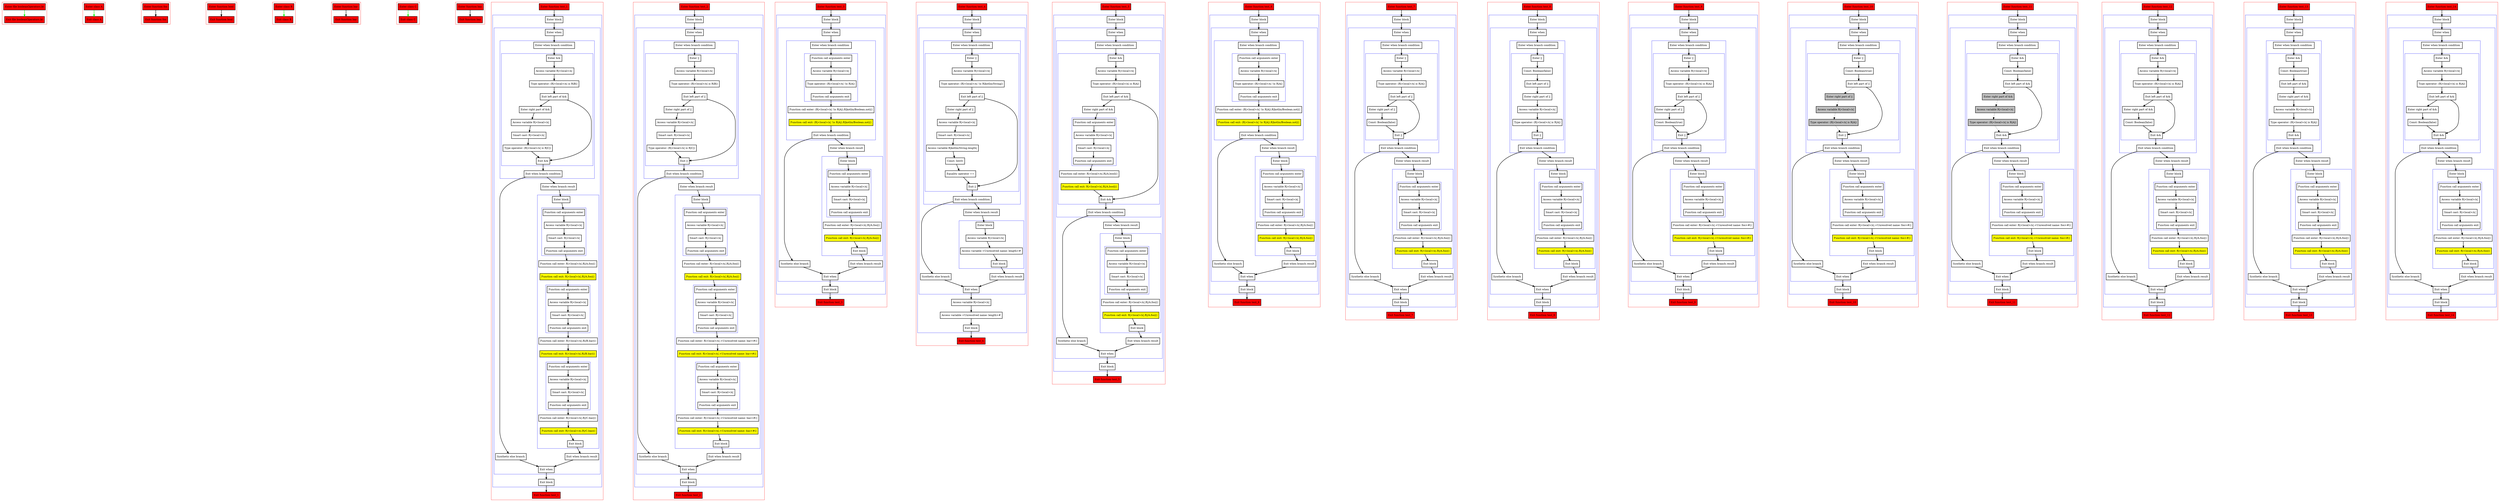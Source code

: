 digraph booleanOperators_kt {
    graph [nodesep=3]
    node [shape=box penwidth=2]
    edge [penwidth=2]

    subgraph cluster_0 {
        color=red
        0 [label="Enter file booleanOperators.kt" style="filled" fillcolor=red];
        1 [label="Exit file booleanOperators.kt" style="filled" fillcolor=red];
    }
    0 -> {1} [color=green];

    subgraph cluster_1 {
        color=red
        2 [label="Enter class A" style="filled" fillcolor=red];
        3 [label="Exit class A" style="filled" fillcolor=red];
    }
    2 -> {3} [color=green];

    subgraph cluster_2 {
        color=red
        4 [label="Enter function foo" style="filled" fillcolor=red];
        5 [label="Exit function foo" style="filled" fillcolor=red];
    }
    4 -> {5};

    subgraph cluster_3 {
        color=red
        6 [label="Enter function bool" style="filled" fillcolor=red];
        7 [label="Exit function bool" style="filled" fillcolor=red];
    }
    6 -> {7};

    subgraph cluster_4 {
        color=red
        8 [label="Enter class B" style="filled" fillcolor=red];
        9 [label="Exit class B" style="filled" fillcolor=red];
    }
    8 -> {9} [color=green];

    subgraph cluster_5 {
        color=red
        10 [label="Enter function bar" style="filled" fillcolor=red];
        11 [label="Exit function bar" style="filled" fillcolor=red];
    }
    10 -> {11};

    subgraph cluster_6 {
        color=red
        12 [label="Enter class C" style="filled" fillcolor=red];
        13 [label="Exit class C" style="filled" fillcolor=red];
    }
    12 -> {13} [color=green];

    subgraph cluster_7 {
        color=red
        14 [label="Enter function baz" style="filled" fillcolor=red];
        15 [label="Exit function baz" style="filled" fillcolor=red];
    }
    14 -> {15};

    subgraph cluster_8 {
        color=red
        16 [label="Enter function test_1" style="filled" fillcolor=red];
        subgraph cluster_9 {
            color=blue
            17 [label="Enter block"];
            subgraph cluster_10 {
                color=blue
                18 [label="Enter when"];
                subgraph cluster_11 {
                    color=blue
                    19 [label="Enter when branch condition "];
                    subgraph cluster_12 {
                        color=blue
                        20 [label="Enter &&"];
                        21 [label="Access variable R|<local>/x|"];
                        22 [label="Type operator: (R|<local>/x| is R|B|)"];
                        23 [label="Exit left part of &&"];
                        24 [label="Enter right part of &&"];
                        25 [label="Access variable R|<local>/x|"];
                        26 [label="Smart cast: R|<local>/x|"];
                        27 [label="Type operator: (R|<local>/x| is R|C|)"];
                        28 [label="Exit &&"];
                    }
                    29 [label="Exit when branch condition"];
                }
                30 [label="Synthetic else branch"];
                31 [label="Enter when branch result"];
                subgraph cluster_13 {
                    color=blue
                    32 [label="Enter block"];
                    subgraph cluster_14 {
                        color=blue
                        33 [label="Function call arguments enter"];
                        34 [label="Access variable R|<local>/x|"];
                        35 [label="Smart cast: R|<local>/x|"];
                        36 [label="Function call arguments exit"];
                    }
                    37 [label="Function call enter: R|<local>/x|.R|/A.foo|()"];
                    38 [label="Function call exit: R|<local>/x|.R|/A.foo|()" style="filled" fillcolor=yellow];
                    subgraph cluster_15 {
                        color=blue
                        39 [label="Function call arguments enter"];
                        40 [label="Access variable R|<local>/x|"];
                        41 [label="Smart cast: R|<local>/x|"];
                        42 [label="Function call arguments exit"];
                    }
                    43 [label="Function call enter: R|<local>/x|.R|/B.bar|()"];
                    44 [label="Function call exit: R|<local>/x|.R|/B.bar|()" style="filled" fillcolor=yellow];
                    subgraph cluster_16 {
                        color=blue
                        45 [label="Function call arguments enter"];
                        46 [label="Access variable R|<local>/x|"];
                        47 [label="Smart cast: R|<local>/x|"];
                        48 [label="Function call arguments exit"];
                    }
                    49 [label="Function call enter: R|<local>/x|.R|/C.baz|()"];
                    50 [label="Function call exit: R|<local>/x|.R|/C.baz|()" style="filled" fillcolor=yellow];
                    51 [label="Exit block"];
                }
                52 [label="Exit when branch result"];
                53 [label="Exit when"];
            }
            54 [label="Exit block"];
        }
        55 [label="Exit function test_1" style="filled" fillcolor=red];
    }
    16 -> {17};
    17 -> {18};
    18 -> {19};
    19 -> {20};
    20 -> {21};
    21 -> {22};
    22 -> {23};
    23 -> {24 28};
    24 -> {25};
    25 -> {26};
    26 -> {27};
    27 -> {28};
    28 -> {29};
    29 -> {30 31};
    30 -> {53};
    31 -> {32};
    32 -> {33};
    33 -> {34};
    34 -> {35};
    35 -> {36};
    36 -> {37};
    37 -> {38};
    38 -> {39};
    39 -> {40};
    40 -> {41};
    41 -> {42};
    42 -> {43};
    43 -> {44};
    44 -> {45};
    45 -> {46};
    46 -> {47};
    47 -> {48};
    48 -> {49};
    49 -> {50};
    50 -> {51};
    51 -> {52};
    52 -> {53};
    53 -> {54};
    54 -> {55};

    subgraph cluster_17 {
        color=red
        56 [label="Enter function test_2" style="filled" fillcolor=red];
        subgraph cluster_18 {
            color=blue
            57 [label="Enter block"];
            subgraph cluster_19 {
                color=blue
                58 [label="Enter when"];
                subgraph cluster_20 {
                    color=blue
                    59 [label="Enter when branch condition "];
                    subgraph cluster_21 {
                        color=blue
                        60 [label="Enter ||"];
                        61 [label="Access variable R|<local>/x|"];
                        62 [label="Type operator: (R|<local>/x| is R|B|)"];
                        63 [label="Exit left part of ||"];
                        64 [label="Enter right part of ||"];
                        65 [label="Access variable R|<local>/x|"];
                        66 [label="Smart cast: R|<local>/x|"];
                        67 [label="Type operator: (R|<local>/x| is R|C|)"];
                        68 [label="Exit ||"];
                    }
                    69 [label="Exit when branch condition"];
                }
                70 [label="Synthetic else branch"];
                71 [label="Enter when branch result"];
                subgraph cluster_22 {
                    color=blue
                    72 [label="Enter block"];
                    subgraph cluster_23 {
                        color=blue
                        73 [label="Function call arguments enter"];
                        74 [label="Access variable R|<local>/x|"];
                        75 [label="Smart cast: R|<local>/x|"];
                        76 [label="Function call arguments exit"];
                    }
                    77 [label="Function call enter: R|<local>/x|.R|/A.foo|()"];
                    78 [label="Function call exit: R|<local>/x|.R|/A.foo|()" style="filled" fillcolor=yellow];
                    subgraph cluster_24 {
                        color=blue
                        79 [label="Function call arguments enter"];
                        80 [label="Access variable R|<local>/x|"];
                        81 [label="Smart cast: R|<local>/x|"];
                        82 [label="Function call arguments exit"];
                    }
                    83 [label="Function call enter: R|<local>/x|.<Unresolved name: bar>#()"];
                    84 [label="Function call exit: R|<local>/x|.<Unresolved name: bar>#()" style="filled" fillcolor=yellow];
                    subgraph cluster_25 {
                        color=blue
                        85 [label="Function call arguments enter"];
                        86 [label="Access variable R|<local>/x|"];
                        87 [label="Smart cast: R|<local>/x|"];
                        88 [label="Function call arguments exit"];
                    }
                    89 [label="Function call enter: R|<local>/x|.<Unresolved name: baz>#()"];
                    90 [label="Function call exit: R|<local>/x|.<Unresolved name: baz>#()" style="filled" fillcolor=yellow];
                    91 [label="Exit block"];
                }
                92 [label="Exit when branch result"];
                93 [label="Exit when"];
            }
            94 [label="Exit block"];
        }
        95 [label="Exit function test_2" style="filled" fillcolor=red];
    }
    56 -> {57};
    57 -> {58};
    58 -> {59};
    59 -> {60};
    60 -> {61};
    61 -> {62};
    62 -> {63};
    63 -> {64 68};
    64 -> {65};
    65 -> {66};
    66 -> {67};
    67 -> {68};
    68 -> {69};
    69 -> {70 71};
    70 -> {93};
    71 -> {72};
    72 -> {73};
    73 -> {74};
    74 -> {75};
    75 -> {76};
    76 -> {77};
    77 -> {78};
    78 -> {79};
    79 -> {80};
    80 -> {81};
    81 -> {82};
    82 -> {83};
    83 -> {84};
    84 -> {85};
    85 -> {86};
    86 -> {87};
    87 -> {88};
    88 -> {89};
    89 -> {90};
    90 -> {91};
    91 -> {92};
    92 -> {93};
    93 -> {94};
    94 -> {95};

    subgraph cluster_26 {
        color=red
        96 [label="Enter function test_3" style="filled" fillcolor=red];
        subgraph cluster_27 {
            color=blue
            97 [label="Enter block"];
            subgraph cluster_28 {
                color=blue
                98 [label="Enter when"];
                subgraph cluster_29 {
                    color=blue
                    99 [label="Enter when branch condition "];
                    subgraph cluster_30 {
                        color=blue
                        100 [label="Function call arguments enter"];
                        101 [label="Access variable R|<local>/x|"];
                        102 [label="Type operator: (R|<local>/x| !is R|A|)"];
                        103 [label="Function call arguments exit"];
                    }
                    104 [label="Function call enter: (R|<local>/x| !is R|A|).R|kotlin/Boolean.not|()"];
                    105 [label="Function call exit: (R|<local>/x| !is R|A|).R|kotlin/Boolean.not|()" style="filled" fillcolor=yellow];
                    106 [label="Exit when branch condition"];
                }
                107 [label="Synthetic else branch"];
                108 [label="Enter when branch result"];
                subgraph cluster_31 {
                    color=blue
                    109 [label="Enter block"];
                    subgraph cluster_32 {
                        color=blue
                        110 [label="Function call arguments enter"];
                        111 [label="Access variable R|<local>/x|"];
                        112 [label="Smart cast: R|<local>/x|"];
                        113 [label="Function call arguments exit"];
                    }
                    114 [label="Function call enter: R|<local>/x|.R|/A.foo|()"];
                    115 [label="Function call exit: R|<local>/x|.R|/A.foo|()" style="filled" fillcolor=yellow];
                    116 [label="Exit block"];
                }
                117 [label="Exit when branch result"];
                118 [label="Exit when"];
            }
            119 [label="Exit block"];
        }
        120 [label="Exit function test_3" style="filled" fillcolor=red];
    }
    96 -> {97};
    97 -> {98};
    98 -> {99};
    99 -> {100};
    100 -> {101};
    101 -> {102};
    102 -> {103};
    103 -> {104};
    104 -> {105};
    105 -> {106};
    106 -> {107 108};
    107 -> {118};
    108 -> {109};
    109 -> {110};
    110 -> {111};
    111 -> {112};
    112 -> {113};
    113 -> {114};
    114 -> {115};
    115 -> {116};
    116 -> {117};
    117 -> {118};
    118 -> {119};
    119 -> {120};

    subgraph cluster_33 {
        color=red
        121 [label="Enter function test_4" style="filled" fillcolor=red];
        subgraph cluster_34 {
            color=blue
            122 [label="Enter block"];
            subgraph cluster_35 {
                color=blue
                123 [label="Enter when"];
                subgraph cluster_36 {
                    color=blue
                    124 [label="Enter when branch condition "];
                    subgraph cluster_37 {
                        color=blue
                        125 [label="Enter ||"];
                        126 [label="Access variable R|<local>/x|"];
                        127 [label="Type operator: (R|<local>/x| !is R|kotlin/String|)"];
                        128 [label="Exit left part of ||"];
                        129 [label="Enter right part of ||"];
                        130 [label="Access variable R|<local>/x|"];
                        131 [label="Smart cast: R|<local>/x|"];
                        132 [label="Access variable R|kotlin/String.length|"];
                        133 [label="Const: Int(0)"];
                        134 [label="Equality operator =="];
                        135 [label="Exit ||"];
                    }
                    136 [label="Exit when branch condition"];
                }
                137 [label="Synthetic else branch"];
                138 [label="Enter when branch result"];
                subgraph cluster_38 {
                    color=blue
                    139 [label="Enter block"];
                    140 [label="Access variable R|<local>/x|"];
                    141 [label="Access variable <Unresolved name: length>#"];
                    142 [label="Exit block"];
                }
                143 [label="Exit when branch result"];
                144 [label="Exit when"];
            }
            145 [label="Access variable R|<local>/x|"];
            146 [label="Access variable <Unresolved name: length>#"];
            147 [label="Exit block"];
        }
        148 [label="Exit function test_4" style="filled" fillcolor=red];
    }
    121 -> {122};
    122 -> {123};
    123 -> {124};
    124 -> {125};
    125 -> {126};
    126 -> {127};
    127 -> {128};
    128 -> {129 135};
    129 -> {130};
    130 -> {131};
    131 -> {132};
    132 -> {133};
    133 -> {134};
    134 -> {135};
    135 -> {136};
    136 -> {137 138};
    137 -> {144};
    138 -> {139};
    139 -> {140};
    140 -> {141};
    141 -> {142};
    142 -> {143};
    143 -> {144};
    144 -> {145};
    145 -> {146};
    146 -> {147};
    147 -> {148};

    subgraph cluster_39 {
        color=red
        149 [label="Enter function test_5" style="filled" fillcolor=red];
        subgraph cluster_40 {
            color=blue
            150 [label="Enter block"];
            subgraph cluster_41 {
                color=blue
                151 [label="Enter when"];
                subgraph cluster_42 {
                    color=blue
                    152 [label="Enter when branch condition "];
                    subgraph cluster_43 {
                        color=blue
                        153 [label="Enter &&"];
                        154 [label="Access variable R|<local>/x|"];
                        155 [label="Type operator: (R|<local>/x| is R|A|)"];
                        156 [label="Exit left part of &&"];
                        157 [label="Enter right part of &&"];
                        subgraph cluster_44 {
                            color=blue
                            158 [label="Function call arguments enter"];
                            159 [label="Access variable R|<local>/x|"];
                            160 [label="Smart cast: R|<local>/x|"];
                            161 [label="Function call arguments exit"];
                        }
                        162 [label="Function call enter: R|<local>/x|.R|/A.bool|()"];
                        163 [label="Function call exit: R|<local>/x|.R|/A.bool|()" style="filled" fillcolor=yellow];
                        164 [label="Exit &&"];
                    }
                    165 [label="Exit when branch condition"];
                }
                166 [label="Synthetic else branch"];
                167 [label="Enter when branch result"];
                subgraph cluster_45 {
                    color=blue
                    168 [label="Enter block"];
                    subgraph cluster_46 {
                        color=blue
                        169 [label="Function call arguments enter"];
                        170 [label="Access variable R|<local>/x|"];
                        171 [label="Smart cast: R|<local>/x|"];
                        172 [label="Function call arguments exit"];
                    }
                    173 [label="Function call enter: R|<local>/x|.R|/A.foo|()"];
                    174 [label="Function call exit: R|<local>/x|.R|/A.foo|()" style="filled" fillcolor=yellow];
                    175 [label="Exit block"];
                }
                176 [label="Exit when branch result"];
                177 [label="Exit when"];
            }
            178 [label="Exit block"];
        }
        179 [label="Exit function test_5" style="filled" fillcolor=red];
    }
    149 -> {150};
    150 -> {151};
    151 -> {152};
    152 -> {153};
    153 -> {154};
    154 -> {155};
    155 -> {156};
    156 -> {157 164};
    157 -> {158};
    158 -> {159};
    159 -> {160};
    160 -> {161};
    161 -> {162};
    162 -> {163};
    163 -> {164};
    164 -> {165};
    165 -> {166 167};
    166 -> {177};
    167 -> {168};
    168 -> {169};
    169 -> {170};
    170 -> {171};
    171 -> {172};
    172 -> {173};
    173 -> {174};
    174 -> {175};
    175 -> {176};
    176 -> {177};
    177 -> {178};
    178 -> {179};

    subgraph cluster_47 {
        color=red
        180 [label="Enter function test_6" style="filled" fillcolor=red];
        subgraph cluster_48 {
            color=blue
            181 [label="Enter block"];
            subgraph cluster_49 {
                color=blue
                182 [label="Enter when"];
                subgraph cluster_50 {
                    color=blue
                    183 [label="Enter when branch condition "];
                    subgraph cluster_51 {
                        color=blue
                        184 [label="Function call arguments enter"];
                        185 [label="Access variable R|<local>/x|"];
                        186 [label="Type operator: (R|<local>/x| !is R|A|)"];
                        187 [label="Function call arguments exit"];
                    }
                    188 [label="Function call enter: (R|<local>/x| !is R|A|).R|kotlin/Boolean.not|()"];
                    189 [label="Function call exit: (R|<local>/x| !is R|A|).R|kotlin/Boolean.not|()" style="filled" fillcolor=yellow];
                    190 [label="Exit when branch condition"];
                }
                191 [label="Synthetic else branch"];
                192 [label="Enter when branch result"];
                subgraph cluster_52 {
                    color=blue
                    193 [label="Enter block"];
                    subgraph cluster_53 {
                        color=blue
                        194 [label="Function call arguments enter"];
                        195 [label="Access variable R|<local>/x|"];
                        196 [label="Smart cast: R|<local>/x|"];
                        197 [label="Function call arguments exit"];
                    }
                    198 [label="Function call enter: R|<local>/x|.R|/A.foo|()"];
                    199 [label="Function call exit: R|<local>/x|.R|/A.foo|()" style="filled" fillcolor=yellow];
                    200 [label="Exit block"];
                }
                201 [label="Exit when branch result"];
                202 [label="Exit when"];
            }
            203 [label="Exit block"];
        }
        204 [label="Exit function test_6" style="filled" fillcolor=red];
    }
    180 -> {181};
    181 -> {182};
    182 -> {183};
    183 -> {184};
    184 -> {185};
    185 -> {186};
    186 -> {187};
    187 -> {188};
    188 -> {189};
    189 -> {190};
    190 -> {191 192};
    191 -> {202};
    192 -> {193};
    193 -> {194};
    194 -> {195};
    195 -> {196};
    196 -> {197};
    197 -> {198};
    198 -> {199};
    199 -> {200};
    200 -> {201};
    201 -> {202};
    202 -> {203};
    203 -> {204};

    subgraph cluster_54 {
        color=red
        205 [label="Enter function test_7" style="filled" fillcolor=red];
        subgraph cluster_55 {
            color=blue
            206 [label="Enter block"];
            subgraph cluster_56 {
                color=blue
                207 [label="Enter when"];
                subgraph cluster_57 {
                    color=blue
                    208 [label="Enter when branch condition "];
                    subgraph cluster_58 {
                        color=blue
                        209 [label="Enter ||"];
                        210 [label="Access variable R|<local>/x|"];
                        211 [label="Type operator: (R|<local>/x| is R|A|)"];
                        212 [label="Exit left part of ||"];
                        213 [label="Enter right part of ||"];
                        214 [label="Const: Boolean(false)"];
                        215 [label="Exit ||"];
                    }
                    216 [label="Exit when branch condition"];
                }
                217 [label="Synthetic else branch"];
                218 [label="Enter when branch result"];
                subgraph cluster_59 {
                    color=blue
                    219 [label="Enter block"];
                    subgraph cluster_60 {
                        color=blue
                        220 [label="Function call arguments enter"];
                        221 [label="Access variable R|<local>/x|"];
                        222 [label="Smart cast: R|<local>/x|"];
                        223 [label="Function call arguments exit"];
                    }
                    224 [label="Function call enter: R|<local>/x|.R|/A.foo|()"];
                    225 [label="Function call exit: R|<local>/x|.R|/A.foo|()" style="filled" fillcolor=yellow];
                    226 [label="Exit block"];
                }
                227 [label="Exit when branch result"];
                228 [label="Exit when"];
            }
            229 [label="Exit block"];
        }
        230 [label="Exit function test_7" style="filled" fillcolor=red];
    }
    205 -> {206};
    206 -> {207};
    207 -> {208};
    208 -> {209};
    209 -> {210};
    210 -> {211};
    211 -> {212};
    212 -> {213 215};
    213 -> {214};
    214 -> {215};
    215 -> {216};
    216 -> {217 218};
    217 -> {228};
    218 -> {219};
    219 -> {220};
    220 -> {221};
    221 -> {222};
    222 -> {223};
    223 -> {224};
    224 -> {225};
    225 -> {226};
    226 -> {227};
    227 -> {228};
    228 -> {229};
    229 -> {230};

    subgraph cluster_61 {
        color=red
        231 [label="Enter function test_8" style="filled" fillcolor=red];
        subgraph cluster_62 {
            color=blue
            232 [label="Enter block"];
            subgraph cluster_63 {
                color=blue
                233 [label="Enter when"];
                subgraph cluster_64 {
                    color=blue
                    234 [label="Enter when branch condition "];
                    subgraph cluster_65 {
                        color=blue
                        235 [label="Enter ||"];
                        236 [label="Const: Boolean(false)"];
                        237 [label="Exit left part of ||"];
                        238 [label="Enter right part of ||"];
                        239 [label="Access variable R|<local>/x|"];
                        240 [label="Type operator: (R|<local>/x| is R|A|)"];
                        241 [label="Exit ||"];
                    }
                    242 [label="Exit when branch condition"];
                }
                243 [label="Synthetic else branch"];
                244 [label="Enter when branch result"];
                subgraph cluster_66 {
                    color=blue
                    245 [label="Enter block"];
                    subgraph cluster_67 {
                        color=blue
                        246 [label="Function call arguments enter"];
                        247 [label="Access variable R|<local>/x|"];
                        248 [label="Smart cast: R|<local>/x|"];
                        249 [label="Function call arguments exit"];
                    }
                    250 [label="Function call enter: R|<local>/x|.R|/A.foo|()"];
                    251 [label="Function call exit: R|<local>/x|.R|/A.foo|()" style="filled" fillcolor=yellow];
                    252 [label="Exit block"];
                }
                253 [label="Exit when branch result"];
                254 [label="Exit when"];
            }
            255 [label="Exit block"];
        }
        256 [label="Exit function test_8" style="filled" fillcolor=red];
    }
    231 -> {232};
    232 -> {233};
    233 -> {234};
    234 -> {235};
    235 -> {236};
    236 -> {237};
    237 -> {238};
    238 -> {239};
    239 -> {240};
    240 -> {241};
    241 -> {242};
    242 -> {243 244};
    243 -> {254};
    244 -> {245};
    245 -> {246};
    246 -> {247};
    247 -> {248};
    248 -> {249};
    249 -> {250};
    250 -> {251};
    251 -> {252};
    252 -> {253};
    253 -> {254};
    254 -> {255};
    255 -> {256};

    subgraph cluster_68 {
        color=red
        257 [label="Enter function test_9" style="filled" fillcolor=red];
        subgraph cluster_69 {
            color=blue
            258 [label="Enter block"];
            subgraph cluster_70 {
                color=blue
                259 [label="Enter when"];
                subgraph cluster_71 {
                    color=blue
                    260 [label="Enter when branch condition "];
                    subgraph cluster_72 {
                        color=blue
                        261 [label="Enter ||"];
                        262 [label="Access variable R|<local>/x|"];
                        263 [label="Type operator: (R|<local>/x| is R|A|)"];
                        264 [label="Exit left part of ||"];
                        265 [label="Enter right part of ||"];
                        266 [label="Const: Boolean(true)"];
                        267 [label="Exit ||"];
                    }
                    268 [label="Exit when branch condition"];
                }
                269 [label="Synthetic else branch"];
                270 [label="Enter when branch result"];
                subgraph cluster_73 {
                    color=blue
                    271 [label="Enter block"];
                    subgraph cluster_74 {
                        color=blue
                        272 [label="Function call arguments enter"];
                        273 [label="Access variable R|<local>/x|"];
                        274 [label="Function call arguments exit"];
                    }
                    275 [label="Function call enter: R|<local>/x|.<Unresolved name: foo>#()"];
                    276 [label="Function call exit: R|<local>/x|.<Unresolved name: foo>#()" style="filled" fillcolor=yellow];
                    277 [label="Exit block"];
                }
                278 [label="Exit when branch result"];
                279 [label="Exit when"];
            }
            280 [label="Exit block"];
        }
        281 [label="Exit function test_9" style="filled" fillcolor=red];
    }
    257 -> {258};
    258 -> {259};
    259 -> {260};
    260 -> {261};
    261 -> {262};
    262 -> {263};
    263 -> {264};
    264 -> {265 267};
    265 -> {266};
    266 -> {267};
    267 -> {268};
    268 -> {269 270};
    269 -> {279};
    270 -> {271};
    271 -> {272};
    272 -> {273};
    273 -> {274};
    274 -> {275};
    275 -> {276};
    276 -> {277};
    277 -> {278};
    278 -> {279};
    279 -> {280};
    280 -> {281};

    subgraph cluster_75 {
        color=red
        282 [label="Enter function test_10" style="filled" fillcolor=red];
        subgraph cluster_76 {
            color=blue
            283 [label="Enter block"];
            subgraph cluster_77 {
                color=blue
                284 [label="Enter when"];
                subgraph cluster_78 {
                    color=blue
                    285 [label="Enter when branch condition "];
                    subgraph cluster_79 {
                        color=blue
                        286 [label="Enter ||"];
                        287 [label="Const: Boolean(true)"];
                        288 [label="Exit left part of ||"];
                        289 [label="Enter right part of ||" style="filled" fillcolor=gray];
                        290 [label="Access variable R|<local>/x|" style="filled" fillcolor=gray];
                        291 [label="Type operator: (R|<local>/x| is R|A|)" style="filled" fillcolor=gray];
                        292 [label="Exit ||"];
                    }
                    293 [label="Exit when branch condition"];
                }
                294 [label="Synthetic else branch"];
                295 [label="Enter when branch result"];
                subgraph cluster_80 {
                    color=blue
                    296 [label="Enter block"];
                    subgraph cluster_81 {
                        color=blue
                        297 [label="Function call arguments enter"];
                        298 [label="Access variable R|<local>/x|"];
                        299 [label="Function call arguments exit"];
                    }
                    300 [label="Function call enter: R|<local>/x|.<Unresolved name: foo>#()"];
                    301 [label="Function call exit: R|<local>/x|.<Unresolved name: foo>#()" style="filled" fillcolor=yellow];
                    302 [label="Exit block"];
                }
                303 [label="Exit when branch result"];
                304 [label="Exit when"];
            }
            305 [label="Exit block"];
        }
        306 [label="Exit function test_10" style="filled" fillcolor=red];
    }
    282 -> {283};
    283 -> {284};
    284 -> {285};
    285 -> {286};
    286 -> {287};
    287 -> {288};
    288 -> {292};
    288 -> {289} [style=dotted];
    289 -> {290} [style=dotted];
    290 -> {291} [style=dotted];
    291 -> {292} [style=dotted];
    292 -> {293};
    293 -> {294 295};
    294 -> {304};
    295 -> {296};
    296 -> {297};
    297 -> {298};
    298 -> {299};
    299 -> {300};
    300 -> {301};
    301 -> {302};
    302 -> {303};
    303 -> {304};
    304 -> {305};
    305 -> {306};

    subgraph cluster_82 {
        color=red
        307 [label="Enter function test_11" style="filled" fillcolor=red];
        subgraph cluster_83 {
            color=blue
            308 [label="Enter block"];
            subgraph cluster_84 {
                color=blue
                309 [label="Enter when"];
                subgraph cluster_85 {
                    color=blue
                    310 [label="Enter when branch condition "];
                    subgraph cluster_86 {
                        color=blue
                        311 [label="Enter &&"];
                        312 [label="Const: Boolean(false)"];
                        313 [label="Exit left part of &&"];
                        314 [label="Enter right part of &&" style="filled" fillcolor=gray];
                        315 [label="Access variable R|<local>/x|" style="filled" fillcolor=gray];
                        316 [label="Type operator: (R|<local>/x| is R|A|)" style="filled" fillcolor=gray];
                        317 [label="Exit &&"];
                    }
                    318 [label="Exit when branch condition"];
                }
                319 [label="Synthetic else branch"];
                320 [label="Enter when branch result"];
                subgraph cluster_87 {
                    color=blue
                    321 [label="Enter block"];
                    subgraph cluster_88 {
                        color=blue
                        322 [label="Function call arguments enter"];
                        323 [label="Access variable R|<local>/x|"];
                        324 [label="Function call arguments exit"];
                    }
                    325 [label="Function call enter: R|<local>/x|.<Unresolved name: foo>#()"];
                    326 [label="Function call exit: R|<local>/x|.<Unresolved name: foo>#()" style="filled" fillcolor=yellow];
                    327 [label="Exit block"];
                }
                328 [label="Exit when branch result"];
                329 [label="Exit when"];
            }
            330 [label="Exit block"];
        }
        331 [label="Exit function test_11" style="filled" fillcolor=red];
    }
    307 -> {308};
    308 -> {309};
    309 -> {310};
    310 -> {311};
    311 -> {312};
    312 -> {313};
    313 -> {317};
    313 -> {314} [style=dotted];
    314 -> {315} [style=dotted];
    315 -> {316} [style=dotted];
    316 -> {317} [style=dotted];
    317 -> {318};
    318 -> {319 320};
    319 -> {329};
    320 -> {321};
    321 -> {322};
    322 -> {323};
    323 -> {324};
    324 -> {325};
    325 -> {326};
    326 -> {327};
    327 -> {328};
    328 -> {329};
    329 -> {330};
    330 -> {331};

    subgraph cluster_89 {
        color=red
        332 [label="Enter function test_12" style="filled" fillcolor=red];
        subgraph cluster_90 {
            color=blue
            333 [label="Enter block"];
            subgraph cluster_91 {
                color=blue
                334 [label="Enter when"];
                subgraph cluster_92 {
                    color=blue
                    335 [label="Enter when branch condition "];
                    subgraph cluster_93 {
                        color=blue
                        336 [label="Enter &&"];
                        337 [label="Access variable R|<local>/x|"];
                        338 [label="Type operator: (R|<local>/x| is R|A|)"];
                        339 [label="Exit left part of &&"];
                        340 [label="Enter right part of &&"];
                        341 [label="Const: Boolean(false)"];
                        342 [label="Exit &&"];
                    }
                    343 [label="Exit when branch condition"];
                }
                344 [label="Synthetic else branch"];
                345 [label="Enter when branch result"];
                subgraph cluster_94 {
                    color=blue
                    346 [label="Enter block"];
                    subgraph cluster_95 {
                        color=blue
                        347 [label="Function call arguments enter"];
                        348 [label="Access variable R|<local>/x|"];
                        349 [label="Smart cast: R|<local>/x|"];
                        350 [label="Function call arguments exit"];
                    }
                    351 [label="Function call enter: R|<local>/x|.R|/A.foo|()"];
                    352 [label="Function call exit: R|<local>/x|.R|/A.foo|()" style="filled" fillcolor=yellow];
                    353 [label="Exit block"];
                }
                354 [label="Exit when branch result"];
                355 [label="Exit when"];
            }
            356 [label="Exit block"];
        }
        357 [label="Exit function test_12" style="filled" fillcolor=red];
    }
    332 -> {333};
    333 -> {334};
    334 -> {335};
    335 -> {336};
    336 -> {337};
    337 -> {338};
    338 -> {339};
    339 -> {340 342};
    340 -> {341};
    341 -> {342};
    342 -> {343};
    343 -> {344 345};
    344 -> {355};
    345 -> {346};
    346 -> {347};
    347 -> {348};
    348 -> {349};
    349 -> {350};
    350 -> {351};
    351 -> {352};
    352 -> {353};
    353 -> {354};
    354 -> {355};
    355 -> {356};
    356 -> {357};

    subgraph cluster_96 {
        color=red
        358 [label="Enter function test_13" style="filled" fillcolor=red];
        subgraph cluster_97 {
            color=blue
            359 [label="Enter block"];
            subgraph cluster_98 {
                color=blue
                360 [label="Enter when"];
                subgraph cluster_99 {
                    color=blue
                    361 [label="Enter when branch condition "];
                    subgraph cluster_100 {
                        color=blue
                        362 [label="Enter &&"];
                        363 [label="Const: Boolean(true)"];
                        364 [label="Exit left part of &&"];
                        365 [label="Enter right part of &&"];
                        366 [label="Access variable R|<local>/x|"];
                        367 [label="Type operator: (R|<local>/x| is R|A|)"];
                        368 [label="Exit &&"];
                    }
                    369 [label="Exit when branch condition"];
                }
                370 [label="Synthetic else branch"];
                371 [label="Enter when branch result"];
                subgraph cluster_101 {
                    color=blue
                    372 [label="Enter block"];
                    subgraph cluster_102 {
                        color=blue
                        373 [label="Function call arguments enter"];
                        374 [label="Access variable R|<local>/x|"];
                        375 [label="Smart cast: R|<local>/x|"];
                        376 [label="Function call arguments exit"];
                    }
                    377 [label="Function call enter: R|<local>/x|.R|/A.foo|()"];
                    378 [label="Function call exit: R|<local>/x|.R|/A.foo|()" style="filled" fillcolor=yellow];
                    379 [label="Exit block"];
                }
                380 [label="Exit when branch result"];
                381 [label="Exit when"];
            }
            382 [label="Exit block"];
        }
        383 [label="Exit function test_13" style="filled" fillcolor=red];
    }
    358 -> {359};
    359 -> {360};
    360 -> {361};
    361 -> {362};
    362 -> {363};
    363 -> {364};
    364 -> {365};
    365 -> {366};
    366 -> {367};
    367 -> {368};
    368 -> {369};
    369 -> {370 371};
    370 -> {381};
    371 -> {372};
    372 -> {373};
    373 -> {374};
    374 -> {375};
    375 -> {376};
    376 -> {377};
    377 -> {378};
    378 -> {379};
    379 -> {380};
    380 -> {381};
    381 -> {382};
    382 -> {383};

    subgraph cluster_103 {
        color=red
        384 [label="Enter function test_14" style="filled" fillcolor=red];
        subgraph cluster_104 {
            color=blue
            385 [label="Enter block"];
            subgraph cluster_105 {
                color=blue
                386 [label="Enter when"];
                subgraph cluster_106 {
                    color=blue
                    387 [label="Enter when branch condition "];
                    subgraph cluster_107 {
                        color=blue
                        388 [label="Enter &&"];
                        389 [label="Access variable R|<local>/x|"];
                        390 [label="Type operator: (R|<local>/x| is R|A|)"];
                        391 [label="Exit left part of &&"];
                        392 [label="Enter right part of &&"];
                        393 [label="Const: Boolean(false)"];
                        394 [label="Exit &&"];
                    }
                    395 [label="Exit when branch condition"];
                }
                396 [label="Synthetic else branch"];
                397 [label="Enter when branch result"];
                subgraph cluster_108 {
                    color=blue
                    398 [label="Enter block"];
                    subgraph cluster_109 {
                        color=blue
                        399 [label="Function call arguments enter"];
                        400 [label="Access variable R|<local>/x|"];
                        401 [label="Smart cast: R|<local>/x|"];
                        402 [label="Function call arguments exit"];
                    }
                    403 [label="Function call enter: R|<local>/x|.R|/A.foo|()"];
                    404 [label="Function call exit: R|<local>/x|.R|/A.foo|()" style="filled" fillcolor=yellow];
                    405 [label="Exit block"];
                }
                406 [label="Exit when branch result"];
                407 [label="Exit when"];
            }
            408 [label="Exit block"];
        }
        409 [label="Exit function test_14" style="filled" fillcolor=red];
    }
    384 -> {385};
    385 -> {386};
    386 -> {387};
    387 -> {388};
    388 -> {389};
    389 -> {390};
    390 -> {391};
    391 -> {392 394};
    392 -> {393};
    393 -> {394};
    394 -> {395};
    395 -> {396 397};
    396 -> {407};
    397 -> {398};
    398 -> {399};
    399 -> {400};
    400 -> {401};
    401 -> {402};
    402 -> {403};
    403 -> {404};
    404 -> {405};
    405 -> {406};
    406 -> {407};
    407 -> {408};
    408 -> {409};

}

